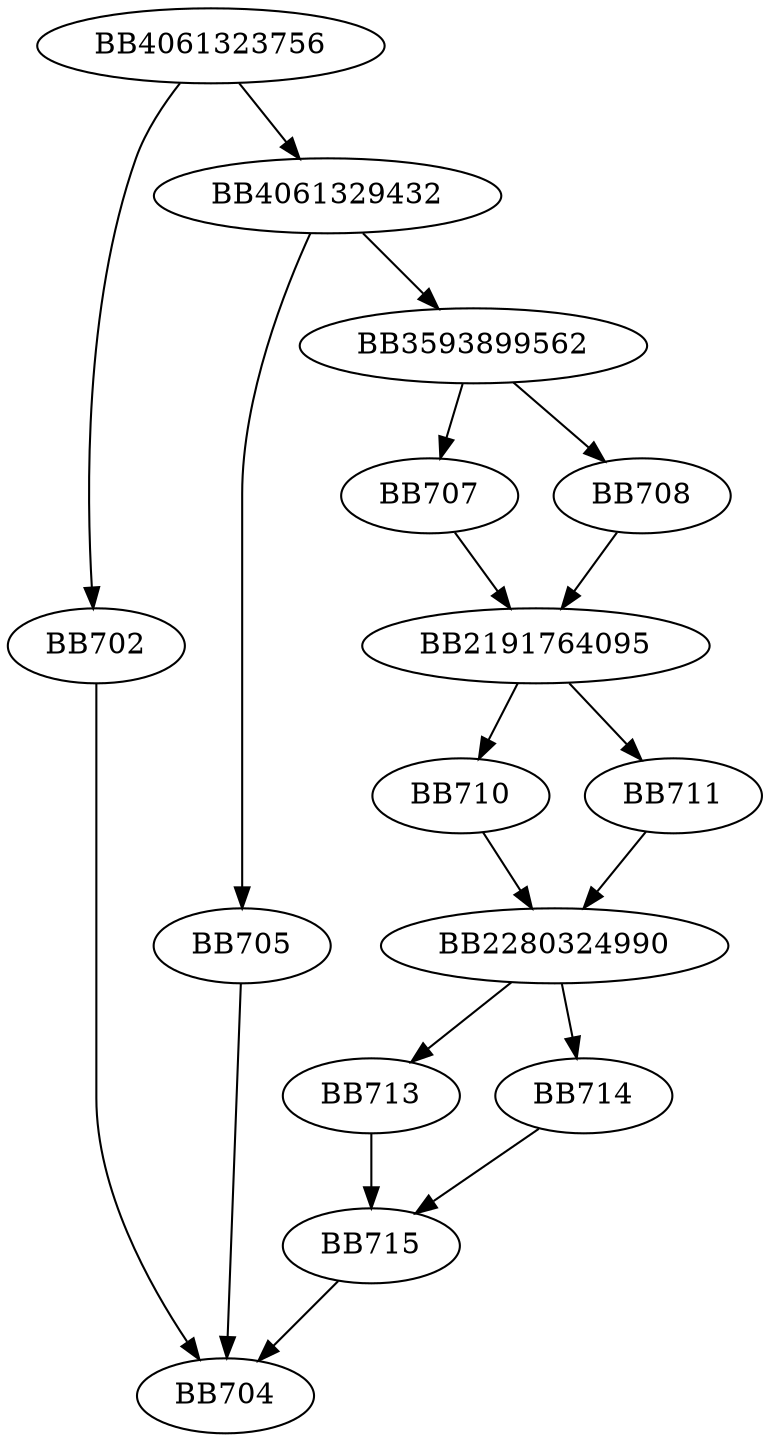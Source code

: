 digraph G{
	BB4061323756->BB702;
	BB4061323756->BB4061329432;
	BB702->BB704;
	BB4061329432->BB705;
	BB4061329432->BB3593899562;
	BB705->BB704;
	BB3593899562->BB707;
	BB3593899562->BB708;
	BB708->BB2191764095;
	BB707->BB2191764095;
	BB2191764095->BB710;
	BB2191764095->BB711;
	BB711->BB2280324990;
	BB710->BB2280324990;
	BB2280324990->BB713;
	BB2280324990->BB714;
	BB714->BB715;
	BB713->BB715;
	BB715->BB704;
}
